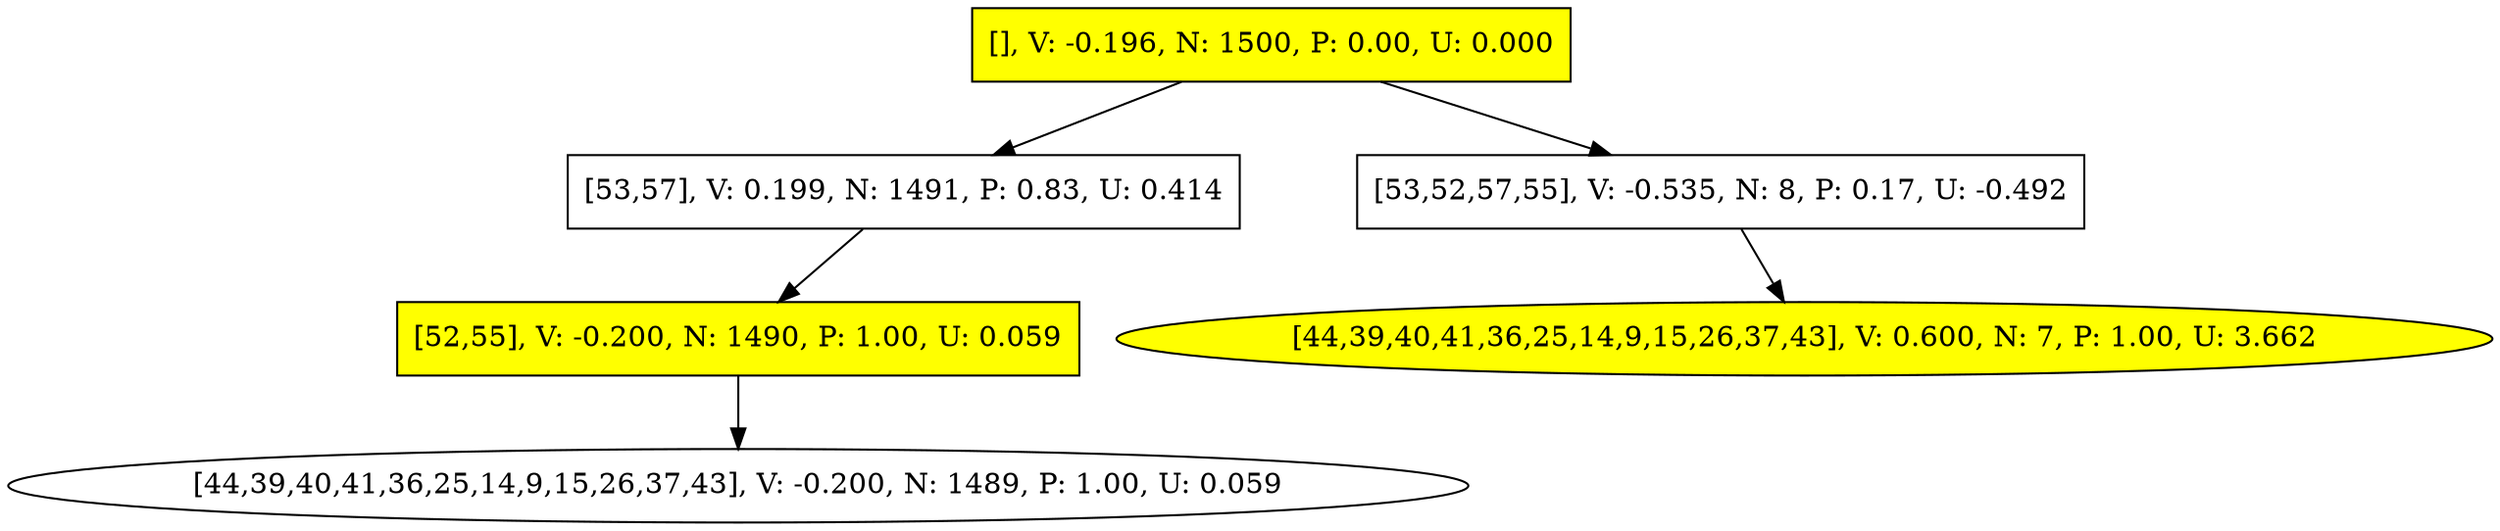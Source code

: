 digraph {nodee48c77b9b7af46bdb18fbd577305955a [label="[], V: -0.196, N: 1500, P: 0.00, U: 0.000", shape="box", fillcolor=yellow, style=filled];
node8b2d6f9b27d943e381ea5d4a95b7b6db [label="[53,57], V: 0.199, N: 1491, P: 0.83, U: 0.414", shape="box"];
node99cfec1d2133412c81564eb708452d29 [label="[52,55], V: -0.200, N: 1490, P: 1.00, U: 0.059", shape="box", fillcolor=yellow, style=filled];
nodefb9e0221328b4deb99c9e4b7d1263297 [label="[44,39,40,41,36,25,14,9,15,26,37,43], V: -0.200, N: 1489, P: 1.00, U: 0.059", shape="ellipse"];
node99cfec1d2133412c81564eb708452d29 -> nodefb9e0221328b4deb99c9e4b7d1263297;
node8b2d6f9b27d943e381ea5d4a95b7b6db -> node99cfec1d2133412c81564eb708452d29;
nodee48c77b9b7af46bdb18fbd577305955a -> node8b2d6f9b27d943e381ea5d4a95b7b6db;
node8e0e6d294de44af49287ebcaa0c63347 [label="[53,52,57,55], V: -0.535, N: 8, P: 0.17, U: -0.492", shape="box"];
node150cb1a74ae440ba9bdf408148d25208 [label="[44,39,40,41,36,25,14,9,15,26,37,43], V: 0.600, N: 7, P: 1.00, U: 3.662", shape="ellipse", fillcolor=yellow, style=filled];
node8e0e6d294de44af49287ebcaa0c63347 -> node150cb1a74ae440ba9bdf408148d25208;
nodee48c77b9b7af46bdb18fbd577305955a -> node8e0e6d294de44af49287ebcaa0c63347;
}